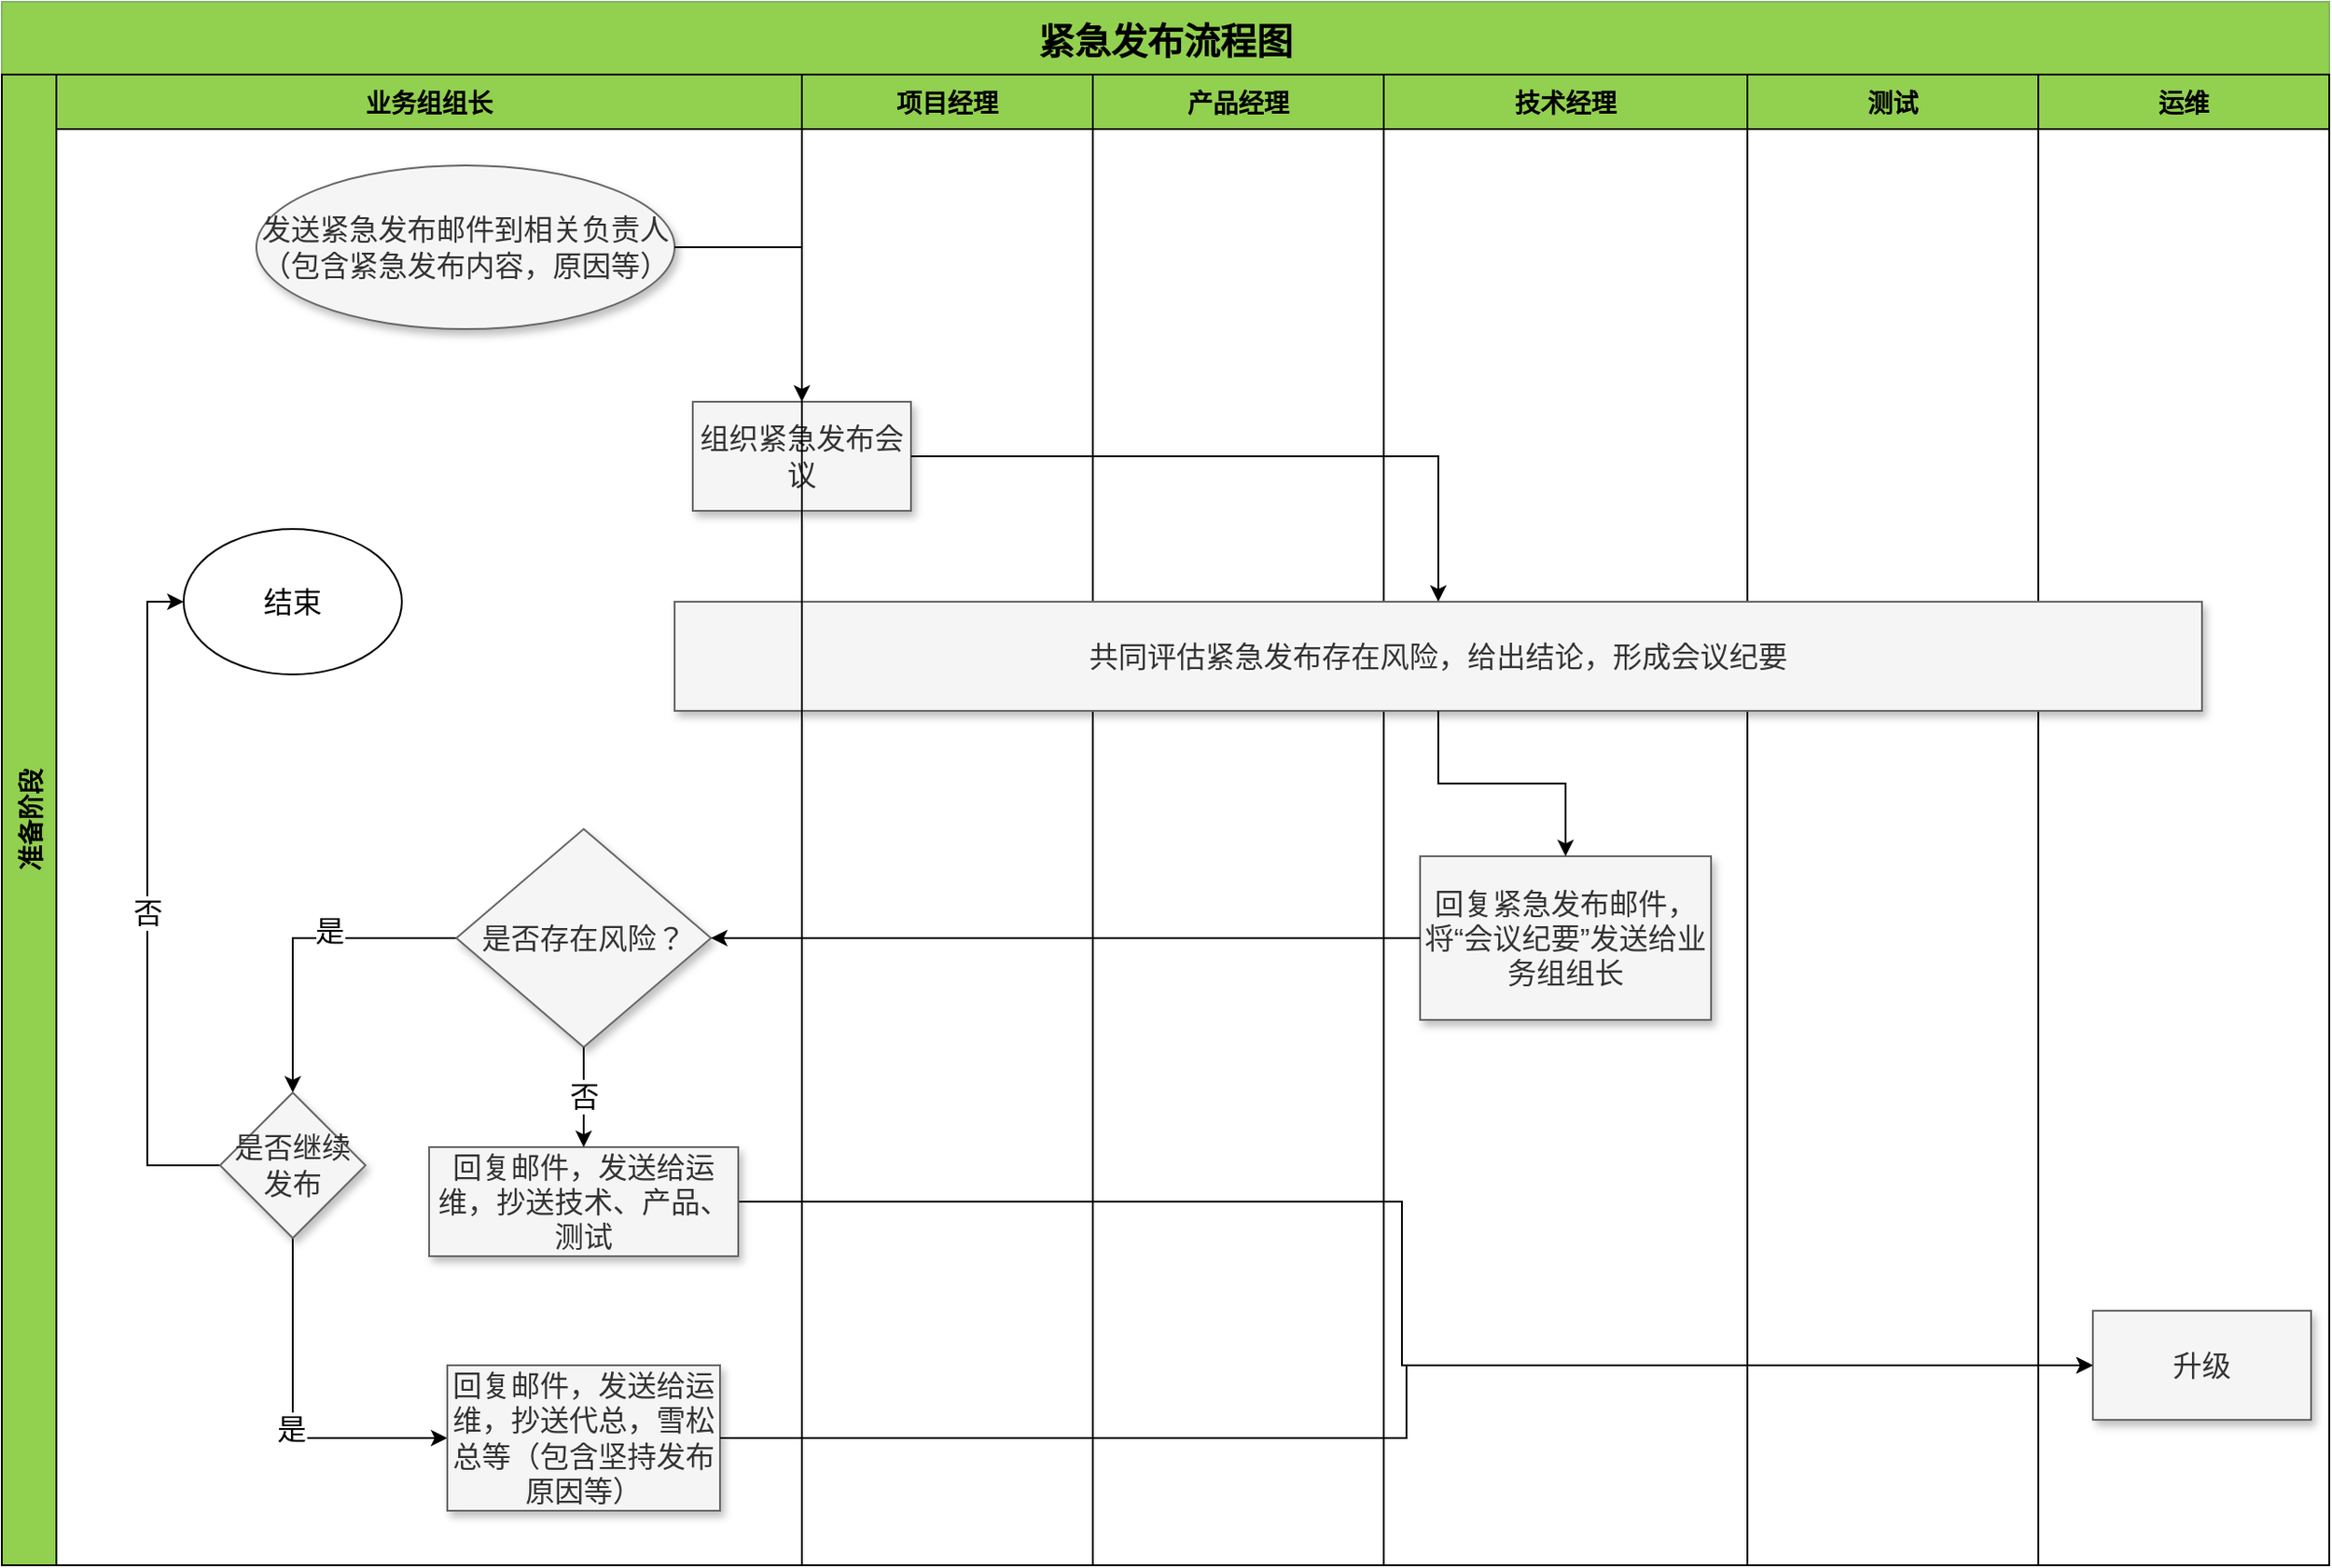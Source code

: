 <mxfile version="22.1.16" type="github">
  <diagram id="Nbi2OOFG4A7icGLgDpQb" name="第 1 页">
    <mxGraphModel dx="2261" dy="795" grid="1" gridSize="10" guides="1" tooltips="1" connect="1" arrows="1" fold="1" page="1" pageScale="1" pageWidth="827" pageHeight="1169" background="none" math="0" shadow="0">
      <root>
        <mxCell id="0" />
        <mxCell id="1" parent="0" />
        <mxCell id="kk27pRFW-uQP8ShshRhL-2" value="紧急发布流程图" style="swimlane;childLayout=stackLayout;resizeParent=1;resizeParentMax=0;horizontal=1;startSize=40;horizontalStack=0;fillColor=#92D050;strokeColor=#82b366;fontSize=20;spacingTop=4;spacingBottom=4;swimlaneFillColor=none;arcSize=15;perimeterSpacing=0;gradientColor=none;spacing=2;" parent="1" vertex="1">
          <mxGeometry x="-460" y="50" width="1280" height="860" as="geometry">
            <mxRectangle x="220" y="250" width="100" height="30" as="alternateBounds" />
          </mxGeometry>
        </mxCell>
        <mxCell id="kk27pRFW-uQP8ShshRhL-3" value="准备阶段" style="swimlane;startSize=30;horizontal=0;fillColor=#92D050;fontSize=14;" parent="kk27pRFW-uQP8ShshRhL-2" vertex="1">
          <mxGeometry y="40" width="1280" height="820" as="geometry" />
        </mxCell>
        <mxCell id="kk27pRFW-uQP8ShshRhL-10" value="技术经理" style="swimlane;fillColor=#92D050;fontSize=14;startSize=30;" parent="kk27pRFW-uQP8ShshRhL-3" vertex="1">
          <mxGeometry x="760" width="200" height="820" as="geometry" />
        </mxCell>
        <mxCell id="6HgpFGaJHipM8IOwZZrd-8" value="回复紧急发布邮件，将“会议纪要”发送给业务组组长" style="whiteSpace=wrap;html=1;fontSize=16;fillColor=#f5f5f5;strokeColor=#666666;fontColor=#333333;shadow=1;sketch=0;" parent="kk27pRFW-uQP8ShshRhL-10" vertex="1">
          <mxGeometry x="20" y="430" width="160" height="90" as="geometry" />
        </mxCell>
        <mxCell id="6HgpFGaJHipM8IOwZZrd-39" value="" style="edgeStyle=orthogonalEdgeStyle;rounded=0;orthogonalLoop=1;jettySize=auto;html=1;entryX=0;entryY=0.5;entryDx=0;entryDy=0;" parent="kk27pRFW-uQP8ShshRhL-10" source="6HgpFGaJHipM8IOwZZrd-11" target="6HgpFGaJHipM8IOwZZrd-38" edge="1">
          <mxGeometry relative="1" as="geometry">
            <Array as="points">
              <mxPoint x="10" y="620" />
              <mxPoint x="10" y="710" />
            </Array>
          </mxGeometry>
        </mxCell>
        <mxCell id="kk27pRFW-uQP8ShshRhL-18" value="测试" style="swimlane;fillColor=#92D050;fontSize=14;startSize=30;" parent="kk27pRFW-uQP8ShshRhL-3" vertex="1">
          <mxGeometry x="960" width="160" height="820" as="geometry" />
        </mxCell>
        <mxCell id="kk27pRFW-uQP8ShshRhL-19" value="运维" style="swimlane;fillColor=#92D050;fontSize=14;startSize=30;" parent="kk27pRFW-uQP8ShshRhL-3" vertex="1">
          <mxGeometry x="1120" width="160" height="820" as="geometry" />
        </mxCell>
        <mxCell id="6HgpFGaJHipM8IOwZZrd-38" value="升级" style="whiteSpace=wrap;html=1;fontSize=16;fillColor=#f5f5f5;strokeColor=#666666;fontColor=#333333;shadow=1;sketch=0;" parent="kk27pRFW-uQP8ShshRhL-19" vertex="1">
          <mxGeometry x="30" y="680" width="120" height="60" as="geometry" />
        </mxCell>
        <mxCell id="OawIMf_CP--zUOg47wnV-10" value="项目经理" style="swimlane;fillColor=#92D050;fontSize=14;startSize=30;" parent="kk27pRFW-uQP8ShshRhL-3" vertex="1">
          <mxGeometry x="440" width="160" height="820" as="geometry" />
        </mxCell>
        <mxCell id="6HgpFGaJHipM8IOwZZrd-2" value="组织紧急发布会议" style="whiteSpace=wrap;html=1;fillColor=#f5f5f5;strokeColor=#666666;fontColor=#333333;shadow=1;sketch=0;fontSize=16;" parent="OawIMf_CP--zUOg47wnV-10" vertex="1">
          <mxGeometry x="-60" y="180" width="120" height="60" as="geometry" />
        </mxCell>
        <mxCell id="OawIMf_CP--zUOg47wnV-11" value="产品经理" style="swimlane;fillColor=#92D050;fontSize=14;startSize=30;" parent="kk27pRFW-uQP8ShshRhL-3" vertex="1">
          <mxGeometry x="600" width="160" height="820" as="geometry" />
        </mxCell>
        <mxCell id="6HgpFGaJHipM8IOwZZrd-4" value="共同评估紧急发布存在风险，给出结论，形成会议纪要" style="whiteSpace=wrap;html=1;fontSize=16;fillColor=#f5f5f5;strokeColor=#666666;fontColor=#333333;shadow=1;sketch=0;" parent="OawIMf_CP--zUOg47wnV-11" vertex="1">
          <mxGeometry x="-230" y="290" width="840" height="60" as="geometry" />
        </mxCell>
        <mxCell id="OawIMf_CP--zUOg47wnV-14" value="业务组组长" style="swimlane;startSize=30;fillColor=#92D050;fontSize=14;" parent="kk27pRFW-uQP8ShshRhL-3" vertex="1">
          <mxGeometry x="30" width="410" height="820" as="geometry" />
        </mxCell>
        <mxCell id="6HgpFGaJHipM8IOwZZrd-1" value="&lt;font face=&quot;Microsoft YaHei-2&quot;&gt;&lt;span style=&quot;font-size: 16px;&quot;&gt;发送紧急发布邮件到相关负责人（包含紧急发布内容，原因等）&lt;/span&gt;&lt;/font&gt;" style="ellipse;whiteSpace=wrap;html=1;shadow=1;sketch=0;fillColor=#f5f5f5;fontColor=#333333;strokeColor=#666666;" parent="OawIMf_CP--zUOg47wnV-14" vertex="1">
          <mxGeometry x="110" y="50" width="230" height="90" as="geometry" />
        </mxCell>
        <mxCell id="6HgpFGaJHipM8IOwZZrd-11" value="回复邮件，发送给运维，抄送技术、产品、测试" style="whiteSpace=wrap;html=1;fontSize=16;fillColor=#f5f5f5;strokeColor=#666666;fontColor=#333333;shadow=1;sketch=0;" parent="OawIMf_CP--zUOg47wnV-14" vertex="1">
          <mxGeometry x="205" y="590" width="170" height="60" as="geometry" />
        </mxCell>
        <mxCell id="6HgpFGaJHipM8IOwZZrd-50" style="edgeStyle=orthogonalEdgeStyle;rounded=0;orthogonalLoop=1;jettySize=auto;html=1;exitX=0;exitY=0.5;exitDx=0;exitDy=0;entryX=0.5;entryY=0;entryDx=0;entryDy=0;" parent="OawIMf_CP--zUOg47wnV-14" source="6HgpFGaJHipM8IOwZZrd-17" target="6HgpFGaJHipM8IOwZZrd-28" edge="1">
          <mxGeometry relative="1" as="geometry" />
        </mxCell>
        <mxCell id="6HgpFGaJHipM8IOwZZrd-51" value="是" style="edgeLabel;html=1;align=center;verticalAlign=middle;resizable=0;points=[];fontSize=16;" parent="6HgpFGaJHipM8IOwZZrd-50" vertex="1" connectable="0">
          <mxGeometry x="-0.172" y="-2" relative="1" as="geometry">
            <mxPoint x="2" y="-2" as="offset" />
          </mxGeometry>
        </mxCell>
        <mxCell id="6HgpFGaJHipM8IOwZZrd-17" value="是否存在风险？" style="rhombus;whiteSpace=wrap;html=1;fontSize=16;fillColor=#f5f5f5;strokeColor=#666666;fontColor=#333333;shadow=1;sketch=0;" parent="OawIMf_CP--zUOg47wnV-14" vertex="1">
          <mxGeometry x="220" y="415" width="140" height="120" as="geometry" />
        </mxCell>
        <mxCell id="6HgpFGaJHipM8IOwZZrd-21" style="edgeStyle=orthogonalEdgeStyle;rounded=0;orthogonalLoop=1;jettySize=auto;html=1;exitX=0.5;exitY=1;exitDx=0;exitDy=0;entryX=0.5;entryY=0;entryDx=0;entryDy=0;" parent="OawIMf_CP--zUOg47wnV-14" source="6HgpFGaJHipM8IOwZZrd-17" target="6HgpFGaJHipM8IOwZZrd-11" edge="1">
          <mxGeometry relative="1" as="geometry">
            <mxPoint x="290" y="570" as="targetPoint" />
          </mxGeometry>
        </mxCell>
        <mxCell id="6HgpFGaJHipM8IOwZZrd-22" value="&lt;font style=&quot;font-size: 16px;&quot;&gt;否&lt;/font&gt;" style="edgeLabel;html=1;align=center;verticalAlign=middle;resizable=0;points=[];" parent="6HgpFGaJHipM8IOwZZrd-21" vertex="1" connectable="0">
          <mxGeometry x="-0.05" relative="1" as="geometry">
            <mxPoint y="1" as="offset" />
          </mxGeometry>
        </mxCell>
        <mxCell id="6HgpFGaJHipM8IOwZZrd-31" value="" style="edgeStyle=orthogonalEdgeStyle;rounded=0;orthogonalLoop=1;jettySize=auto;html=1;entryX=0;entryY=0.5;entryDx=0;entryDy=0;fontSize=16;" parent="OawIMf_CP--zUOg47wnV-14" source="6HgpFGaJHipM8IOwZZrd-28" target="6HgpFGaJHipM8IOwZZrd-36" edge="1">
          <mxGeometry relative="1" as="geometry">
            <mxPoint x="130" y="730" as="targetPoint" />
            <Array as="points">
              <mxPoint x="130" y="750" />
            </Array>
          </mxGeometry>
        </mxCell>
        <mxCell id="6HgpFGaJHipM8IOwZZrd-55" value="是" style="edgeLabel;html=1;align=center;verticalAlign=middle;resizable=0;points=[];fontSize=16;" parent="6HgpFGaJHipM8IOwZZrd-31" vertex="1" connectable="0">
          <mxGeometry x="0.07" y="-1" relative="1" as="geometry">
            <mxPoint as="offset" />
          </mxGeometry>
        </mxCell>
        <mxCell id="6HgpFGaJHipM8IOwZZrd-35" style="edgeStyle=orthogonalEdgeStyle;rounded=0;orthogonalLoop=1;jettySize=auto;html=1;exitX=0;exitY=0.5;exitDx=0;exitDy=0;entryX=0;entryY=0.5;entryDx=0;entryDy=0;" parent="OawIMf_CP--zUOg47wnV-14" source="6HgpFGaJHipM8IOwZZrd-28" target="6HgpFGaJHipM8IOwZZrd-34" edge="1">
          <mxGeometry relative="1" as="geometry" />
        </mxCell>
        <mxCell id="6HgpFGaJHipM8IOwZZrd-52" value="否" style="edgeLabel;html=1;align=center;verticalAlign=middle;resizable=0;points=[];fontSize=16;" parent="6HgpFGaJHipM8IOwZZrd-35" vertex="1" connectable="0">
          <mxGeometry x="-0.032" relative="1" as="geometry">
            <mxPoint as="offset" />
          </mxGeometry>
        </mxCell>
        <mxCell id="6HgpFGaJHipM8IOwZZrd-28" value="是否继续发布" style="rhombus;whiteSpace=wrap;html=1;fontSize=16;fillColor=#f5f5f5;strokeColor=#666666;fontColor=#333333;shadow=1;sketch=0;" parent="OawIMf_CP--zUOg47wnV-14" vertex="1">
          <mxGeometry x="90" y="560" width="80" height="80" as="geometry" />
        </mxCell>
        <mxCell id="6HgpFGaJHipM8IOwZZrd-34" value="结束" style="ellipse;whiteSpace=wrap;html=1;fontSize=16;" parent="OawIMf_CP--zUOg47wnV-14" vertex="1">
          <mxGeometry x="70" y="250" width="120" height="80" as="geometry" />
        </mxCell>
        <mxCell id="6HgpFGaJHipM8IOwZZrd-36" value="回复邮件，发送给运维，抄送代总，雪松总等（包含坚持发布原因等）" style="whiteSpace=wrap;html=1;fontSize=16;fillColor=#f5f5f5;strokeColor=#666666;fontColor=#333333;shadow=1;sketch=0;" parent="OawIMf_CP--zUOg47wnV-14" vertex="1">
          <mxGeometry x="215" y="710" width="150" height="80" as="geometry" />
        </mxCell>
        <mxCell id="6HgpFGaJHipM8IOwZZrd-3" value="" style="edgeStyle=orthogonalEdgeStyle;rounded=0;orthogonalLoop=1;jettySize=auto;html=1;" parent="kk27pRFW-uQP8ShshRhL-3" source="6HgpFGaJHipM8IOwZZrd-1" target="6HgpFGaJHipM8IOwZZrd-2" edge="1">
          <mxGeometry relative="1" as="geometry" />
        </mxCell>
        <mxCell id="6HgpFGaJHipM8IOwZZrd-5" value="" style="edgeStyle=orthogonalEdgeStyle;rounded=0;orthogonalLoop=1;jettySize=auto;html=1;" parent="kk27pRFW-uQP8ShshRhL-3" source="6HgpFGaJHipM8IOwZZrd-2" target="6HgpFGaJHipM8IOwZZrd-4" edge="1">
          <mxGeometry relative="1" as="geometry">
            <Array as="points">
              <mxPoint x="790" y="210" />
            </Array>
          </mxGeometry>
        </mxCell>
        <mxCell id="6HgpFGaJHipM8IOwZZrd-7" value="" style="edgeStyle=orthogonalEdgeStyle;rounded=0;orthogonalLoop=1;jettySize=auto;html=1;entryX=0.5;entryY=0;entryDx=0;entryDy=0;" parent="kk27pRFW-uQP8ShshRhL-3" source="6HgpFGaJHipM8IOwZZrd-4" target="6HgpFGaJHipM8IOwZZrd-8" edge="1">
          <mxGeometry relative="1" as="geometry">
            <mxPoint x="780" y="420" as="targetPoint" />
          </mxGeometry>
        </mxCell>
        <mxCell id="6HgpFGaJHipM8IOwZZrd-18" value="" style="edgeStyle=orthogonalEdgeStyle;rounded=0;orthogonalLoop=1;jettySize=auto;html=1;" parent="kk27pRFW-uQP8ShshRhL-3" source="6HgpFGaJHipM8IOwZZrd-8" target="6HgpFGaJHipM8IOwZZrd-17" edge="1">
          <mxGeometry relative="1" as="geometry" />
        </mxCell>
        <mxCell id="6HgpFGaJHipM8IOwZZrd-40" style="edgeStyle=orthogonalEdgeStyle;rounded=0;orthogonalLoop=1;jettySize=auto;html=1;exitX=1;exitY=0.5;exitDx=0;exitDy=0;entryX=0;entryY=0.5;entryDx=0;entryDy=0;" parent="kk27pRFW-uQP8ShshRhL-3" source="6HgpFGaJHipM8IOwZZrd-36" target="6HgpFGaJHipM8IOwZZrd-38" edge="1">
          <mxGeometry relative="1" as="geometry" />
        </mxCell>
      </root>
    </mxGraphModel>
  </diagram>
</mxfile>
